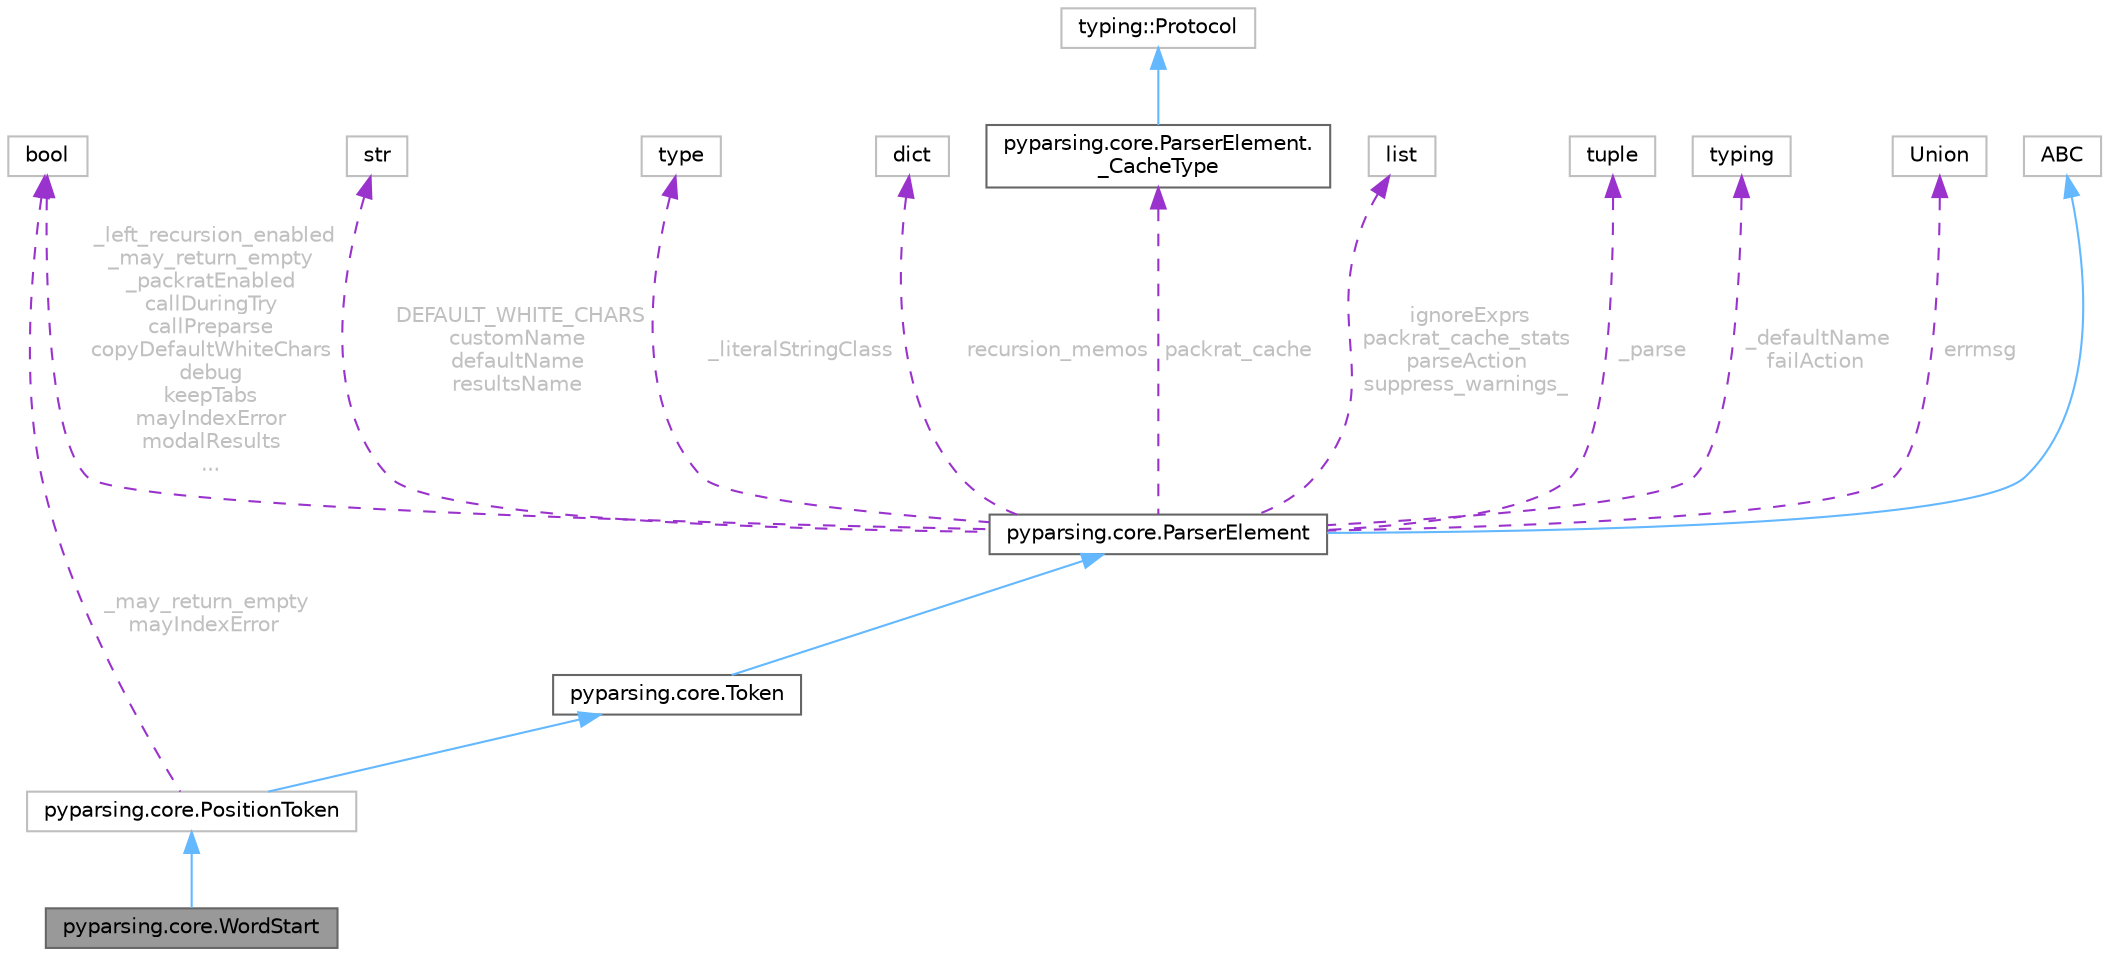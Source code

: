 digraph "pyparsing.core.WordStart"
{
 // LATEX_PDF_SIZE
  bgcolor="transparent";
  edge [fontname=Helvetica,fontsize=10,labelfontname=Helvetica,labelfontsize=10];
  node [fontname=Helvetica,fontsize=10,shape=box,height=0.2,width=0.4];
  Node1 [id="Node000001",label="pyparsing.core.WordStart",height=0.2,width=0.4,color="gray40", fillcolor="grey60", style="filled", fontcolor="black",tooltip=" "];
  Node2 -> Node1 [id="edge1_Node000001_Node000002",dir="back",color="steelblue1",style="solid",tooltip=" "];
  Node2 [id="Node000002",label="pyparsing.core.PositionToken",height=0.2,width=0.4,color="grey75", fillcolor="white", style="filled",URL="$d8/dff/classpyparsing_1_1core_1_1PositionToken.html",tooltip=" "];
  Node3 -> Node2 [id="edge2_Node000002_Node000003",dir="back",color="steelblue1",style="solid",tooltip=" "];
  Node3 [id="Node000003",label="pyparsing.core.Token",height=0.2,width=0.4,color="gray40", fillcolor="white", style="filled",URL="$d7/d0a/classpyparsing_1_1core_1_1Token.html",tooltip=" "];
  Node4 -> Node3 [id="edge3_Node000003_Node000004",dir="back",color="steelblue1",style="solid",tooltip=" "];
  Node4 [id="Node000004",label="pyparsing.core.ParserElement",height=0.2,width=0.4,color="gray40", fillcolor="white", style="filled",URL="$d9/d94/classpyparsing_1_1core_1_1ParserElement.html",tooltip=" "];
  Node5 -> Node4 [id="edge4_Node000004_Node000005",dir="back",color="steelblue1",style="solid",tooltip=" "];
  Node5 [id="Node000005",label="ABC",height=0.2,width=0.4,color="grey75", fillcolor="white", style="filled",URL="$dd/d9b/classABC.html",tooltip=" "];
  Node6 -> Node4 [id="edge5_Node000004_Node000006",dir="back",color="darkorchid3",style="dashed",tooltip=" ",label=" DEFAULT_WHITE_CHARS\ncustomName\ndefaultName\nresultsName",fontcolor="grey" ];
  Node6 [id="Node000006",label="str",height=0.2,width=0.4,color="grey75", fillcolor="white", style="filled",tooltip=" "];
  Node7 -> Node4 [id="edge6_Node000004_Node000007",dir="back",color="darkorchid3",style="dashed",tooltip=" ",label=" _left_recursion_enabled\n_may_return_empty\n_packratEnabled\ncallDuringTry\ncallPreparse\ncopyDefaultWhiteChars\ndebug\nkeepTabs\nmayIndexError\nmodalResults\n...",fontcolor="grey" ];
  Node7 [id="Node000007",label="bool",height=0.2,width=0.4,color="grey75", fillcolor="white", style="filled",tooltip=" "];
  Node8 -> Node4 [id="edge7_Node000004_Node000008",dir="back",color="darkorchid3",style="dashed",tooltip=" ",label=" _literalStringClass",fontcolor="grey" ];
  Node8 [id="Node000008",label="type",height=0.2,width=0.4,color="grey75", fillcolor="white", style="filled",tooltip=" "];
  Node9 -> Node4 [id="edge8_Node000004_Node000009",dir="back",color="darkorchid3",style="dashed",tooltip=" ",label=" recursion_memos",fontcolor="grey" ];
  Node9 [id="Node000009",label="dict",height=0.2,width=0.4,color="grey75", fillcolor="white", style="filled",tooltip=" "];
  Node10 -> Node4 [id="edge9_Node000004_Node000010",dir="back",color="darkorchid3",style="dashed",tooltip=" ",label=" packrat_cache",fontcolor="grey" ];
  Node10 [id="Node000010",label="pyparsing.core.ParserElement.\l_CacheType",height=0.2,width=0.4,color="gray40", fillcolor="white", style="filled",URL="$da/d96/classpyparsing_1_1core_1_1ParserElement_1_1__CacheType.html",tooltip=" "];
  Node11 -> Node10 [id="edge10_Node000010_Node000011",dir="back",color="steelblue1",style="solid",tooltip=" "];
  Node11 [id="Node000011",label="typing::Protocol",height=0.2,width=0.4,color="grey75", fillcolor="white", style="filled",tooltip=" "];
  Node12 -> Node4 [id="edge11_Node000004_Node000012",dir="back",color="darkorchid3",style="dashed",tooltip=" ",label=" ignoreExprs\npackrat_cache_stats\nparseAction\nsuppress_warnings_",fontcolor="grey" ];
  Node12 [id="Node000012",label="list",height=0.2,width=0.4,color="grey75", fillcolor="white", style="filled",tooltip=" "];
  Node13 -> Node4 [id="edge12_Node000004_Node000013",dir="back",color="darkorchid3",style="dashed",tooltip=" ",label=" _parse",fontcolor="grey" ];
  Node13 [id="Node000013",label="tuple",height=0.2,width=0.4,color="grey75", fillcolor="white", style="filled",tooltip=" "];
  Node14 -> Node4 [id="edge13_Node000004_Node000014",dir="back",color="darkorchid3",style="dashed",tooltip=" ",label=" _defaultName\nfailAction",fontcolor="grey" ];
  Node14 [id="Node000014",label="typing",height=0.2,width=0.4,color="grey75", fillcolor="white", style="filled",tooltip=" "];
  Node15 -> Node4 [id="edge14_Node000004_Node000015",dir="back",color="darkorchid3",style="dashed",tooltip=" ",label=" errmsg",fontcolor="grey" ];
  Node15 [id="Node000015",label="Union",height=0.2,width=0.4,color="grey75", fillcolor="white", style="filled",tooltip=" "];
  Node7 -> Node2 [id="edge15_Node000002_Node000007",dir="back",color="darkorchid3",style="dashed",tooltip=" ",label=" _may_return_empty\nmayIndexError",fontcolor="grey" ];
}
